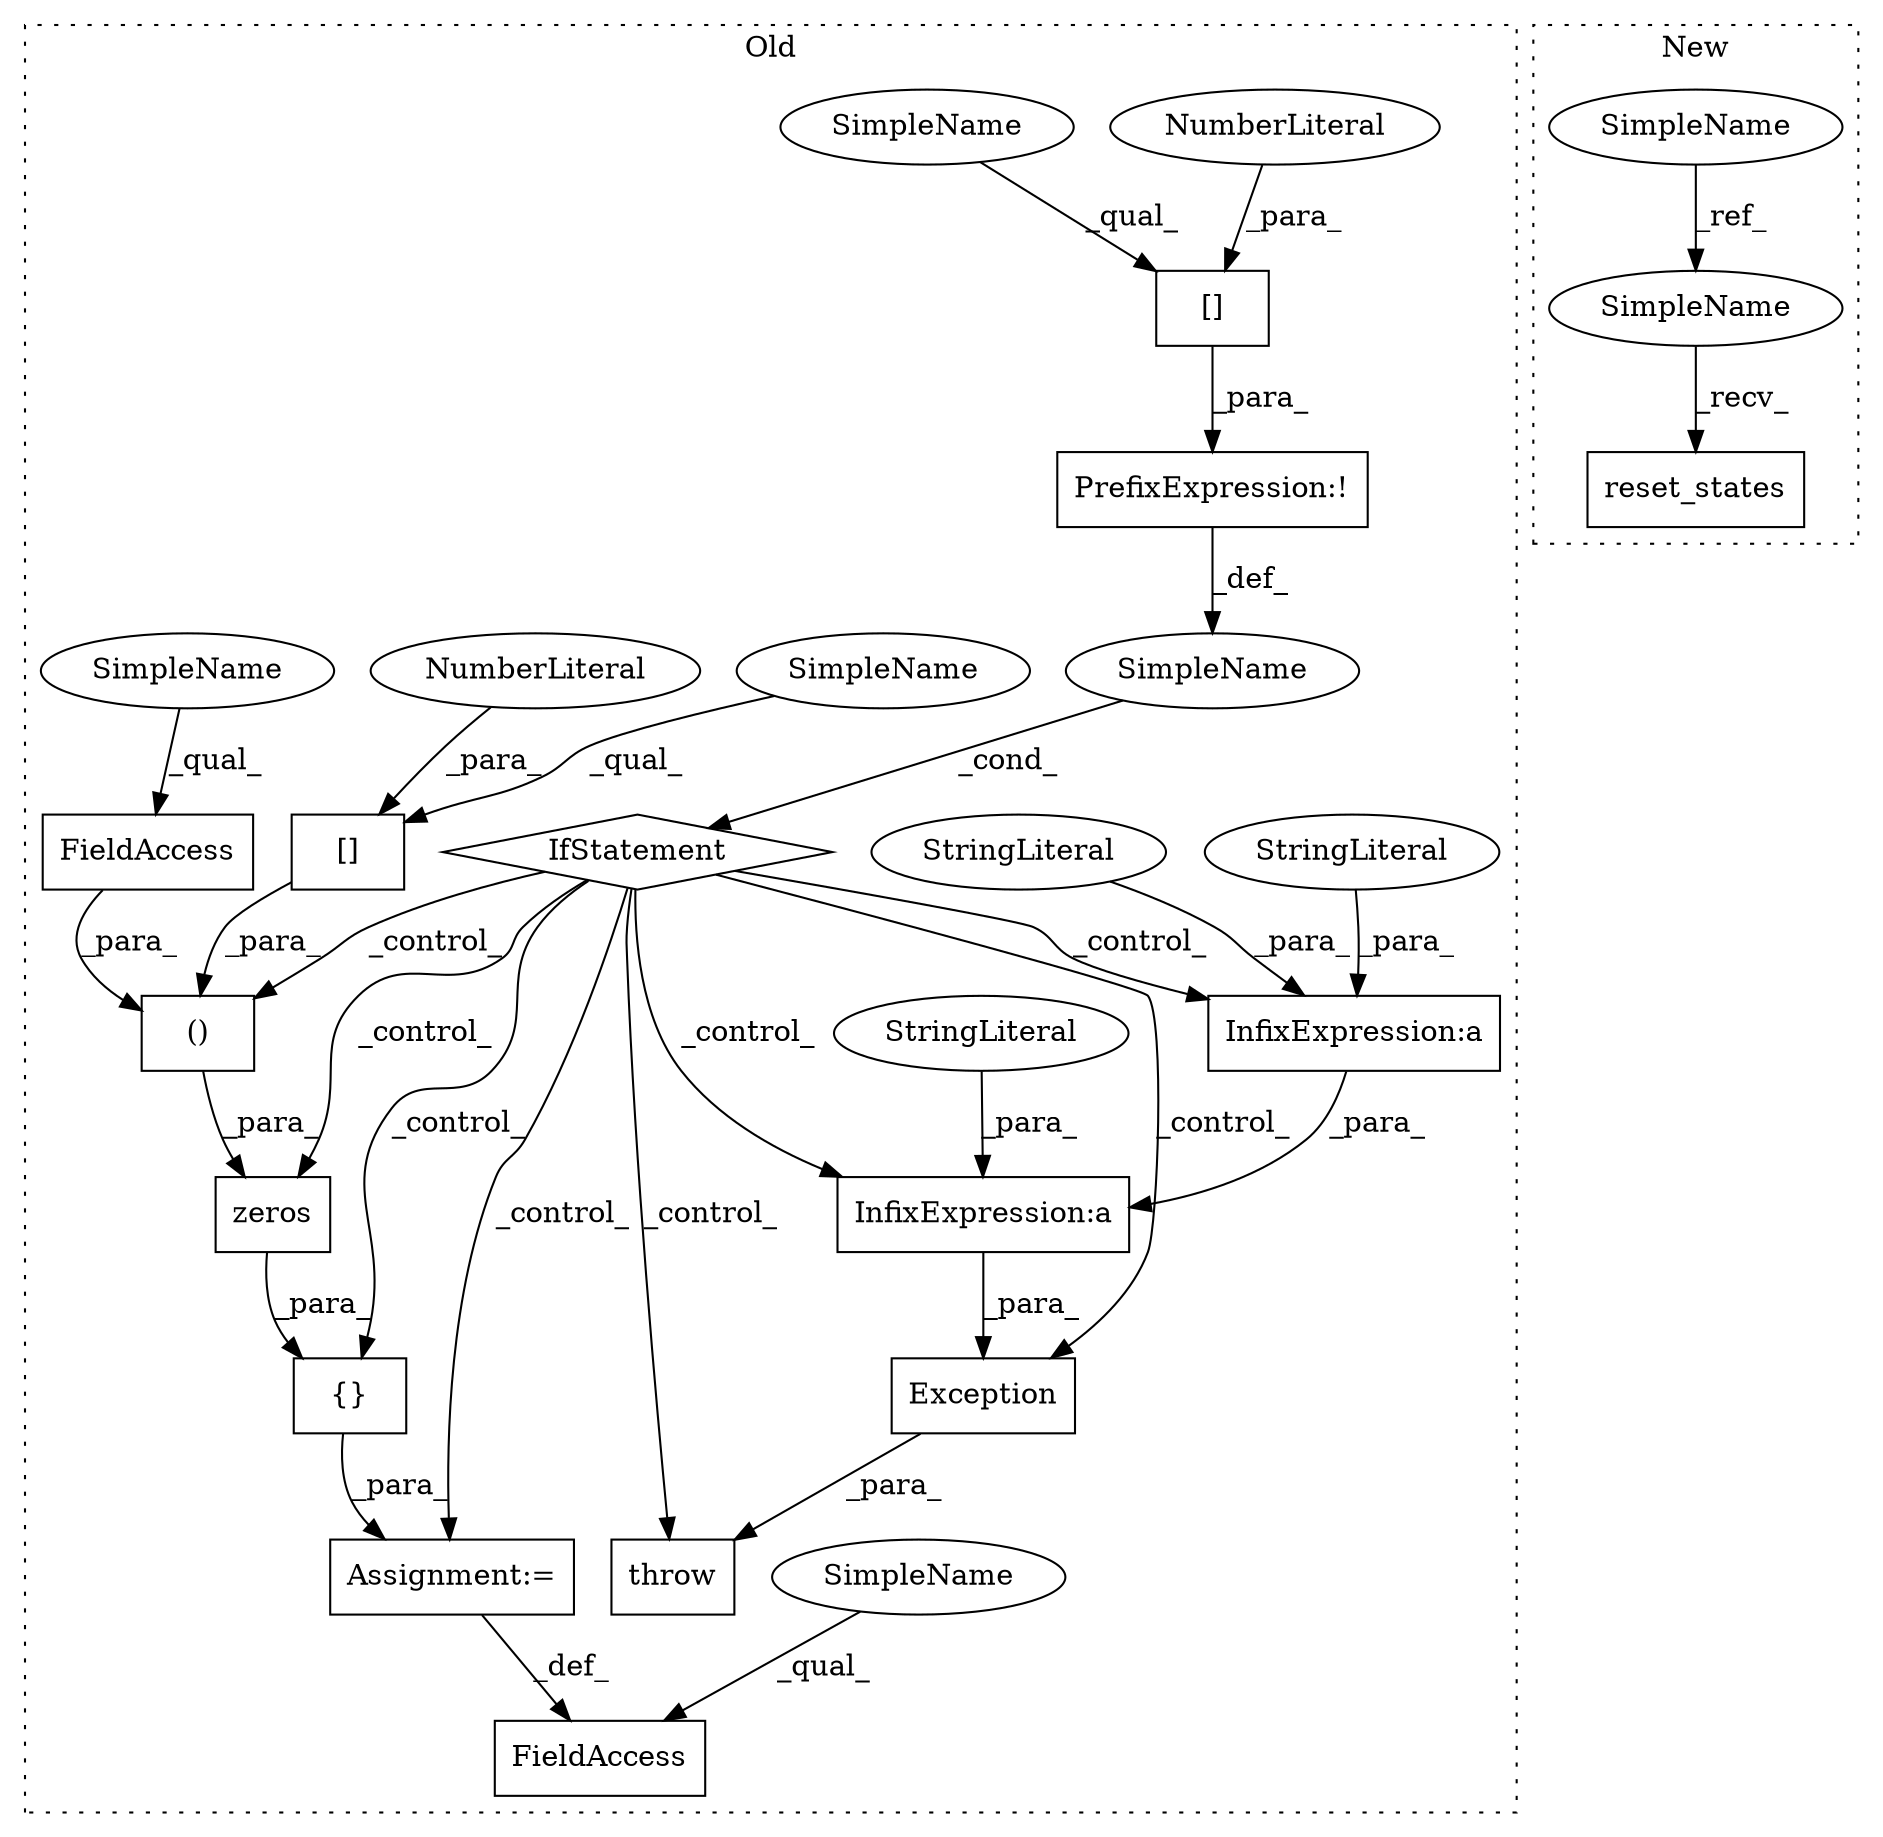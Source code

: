digraph G {
subgraph cluster0 {
1 [label="()" a="106" s="9564" l="42" shape="box"];
3 [label="zeros" a="32" s="9551,9606" l="13,2" shape="box"];
4 [label="FieldAccess" a="22" s="9591" l="15" shape="box"];
6 [label="FieldAccess" a="22" s="9513" l="11" shape="box"];
7 [label="Assignment:=" a="7" s="9524" l="1" shape="box"];
8 [label="PrefixExpression:!" a="38" s="9354" l="1" shape="box"];
9 [label="InfixExpression:a" a="27" s="9468" l="3" shape="box"];
10 [label="InfixExpression:a" a="27" s="9433" l="3" shape="box"];
11 [label="[]" a="2" s="9355,9368" l="12,1" shape="box"];
12 [label="NumberLiteral" a="34" s="9367" l="1" shape="ellipse"];
13 [label="[]" a="2" s="9564,9577" l="12,1" shape="box"];
14 [label="{}" a="4" s="9542,9674" l="1,1" shape="box"];
15 [label="NumberLiteral" a="34" s="9576" l="1" shape="ellipse"];
16 [label="throw" a="53" s="9381" l="6" shape="box"];
17 [label="IfStatement" a="25" s="9350,9369" l="4,2" shape="diamond"];
18 [label="SimpleName" a="42" s="" l="" shape="ellipse"];
19 [label="StringLiteral" a="45" s="9471" l="25" shape="ellipse"];
20 [label="StringLiteral" a="45" s="9398" l="35" shape="ellipse"];
21 [label="StringLiteral" a="45" s="9436" l="31" shape="ellipse"];
22 [label="Exception" a="32" s="9387,9496" l="10,1" shape="box"];
24 [label="SimpleName" a="42" s="9591" l="4" shape="ellipse"];
25 [label="SimpleName" a="42" s="9513" l="4" shape="ellipse"];
26 [label="SimpleName" a="42" s="9564" l="11" shape="ellipse"];
27 [label="SimpleName" a="42" s="9355" l="11" shape="ellipse"];
label = "Old";
style="dotted";
}
subgraph cluster1 {
2 [label="reset_states" a="32" s="9701" l="14" shape="box"];
5 [label="SimpleName" a="42" s="9475" l="4" shape="ellipse"];
23 [label="SimpleName" a="42" s="9696" l="4" shape="ellipse"];
label = "New";
style="dotted";
}
1 -> 3 [label="_para_"];
3 -> 14 [label="_para_"];
4 -> 1 [label="_para_"];
5 -> 23 [label="_ref_"];
7 -> 6 [label="_def_"];
8 -> 18 [label="_def_"];
9 -> 22 [label="_para_"];
10 -> 9 [label="_para_"];
11 -> 8 [label="_para_"];
12 -> 11 [label="_para_"];
13 -> 1 [label="_para_"];
14 -> 7 [label="_para_"];
15 -> 13 [label="_para_"];
17 -> 14 [label="_control_"];
17 -> 9 [label="_control_"];
17 -> 1 [label="_control_"];
17 -> 3 [label="_control_"];
17 -> 16 [label="_control_"];
17 -> 7 [label="_control_"];
17 -> 10 [label="_control_"];
17 -> 22 [label="_control_"];
18 -> 17 [label="_cond_"];
19 -> 9 [label="_para_"];
20 -> 10 [label="_para_"];
21 -> 10 [label="_para_"];
22 -> 16 [label="_para_"];
23 -> 2 [label="_recv_"];
24 -> 4 [label="_qual_"];
25 -> 6 [label="_qual_"];
26 -> 13 [label="_qual_"];
27 -> 11 [label="_qual_"];
}